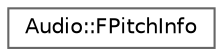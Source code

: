 digraph "Graphical Class Hierarchy"
{
 // INTERACTIVE_SVG=YES
 // LATEX_PDF_SIZE
  bgcolor="transparent";
  edge [fontname=Helvetica,fontsize=10,labelfontname=Helvetica,labelfontsize=10];
  node [fontname=Helvetica,fontsize=10,shape=box,height=0.2,width=0.4];
  rankdir="LR";
  Node0 [id="Node000000",label="Audio::FPitchInfo",height=0.2,width=0.4,color="grey40", fillcolor="white", style="filled",URL="$d0/d1c/structAudio_1_1FPitchInfo.html",tooltip="Contains information about a pitch observation."];
}

